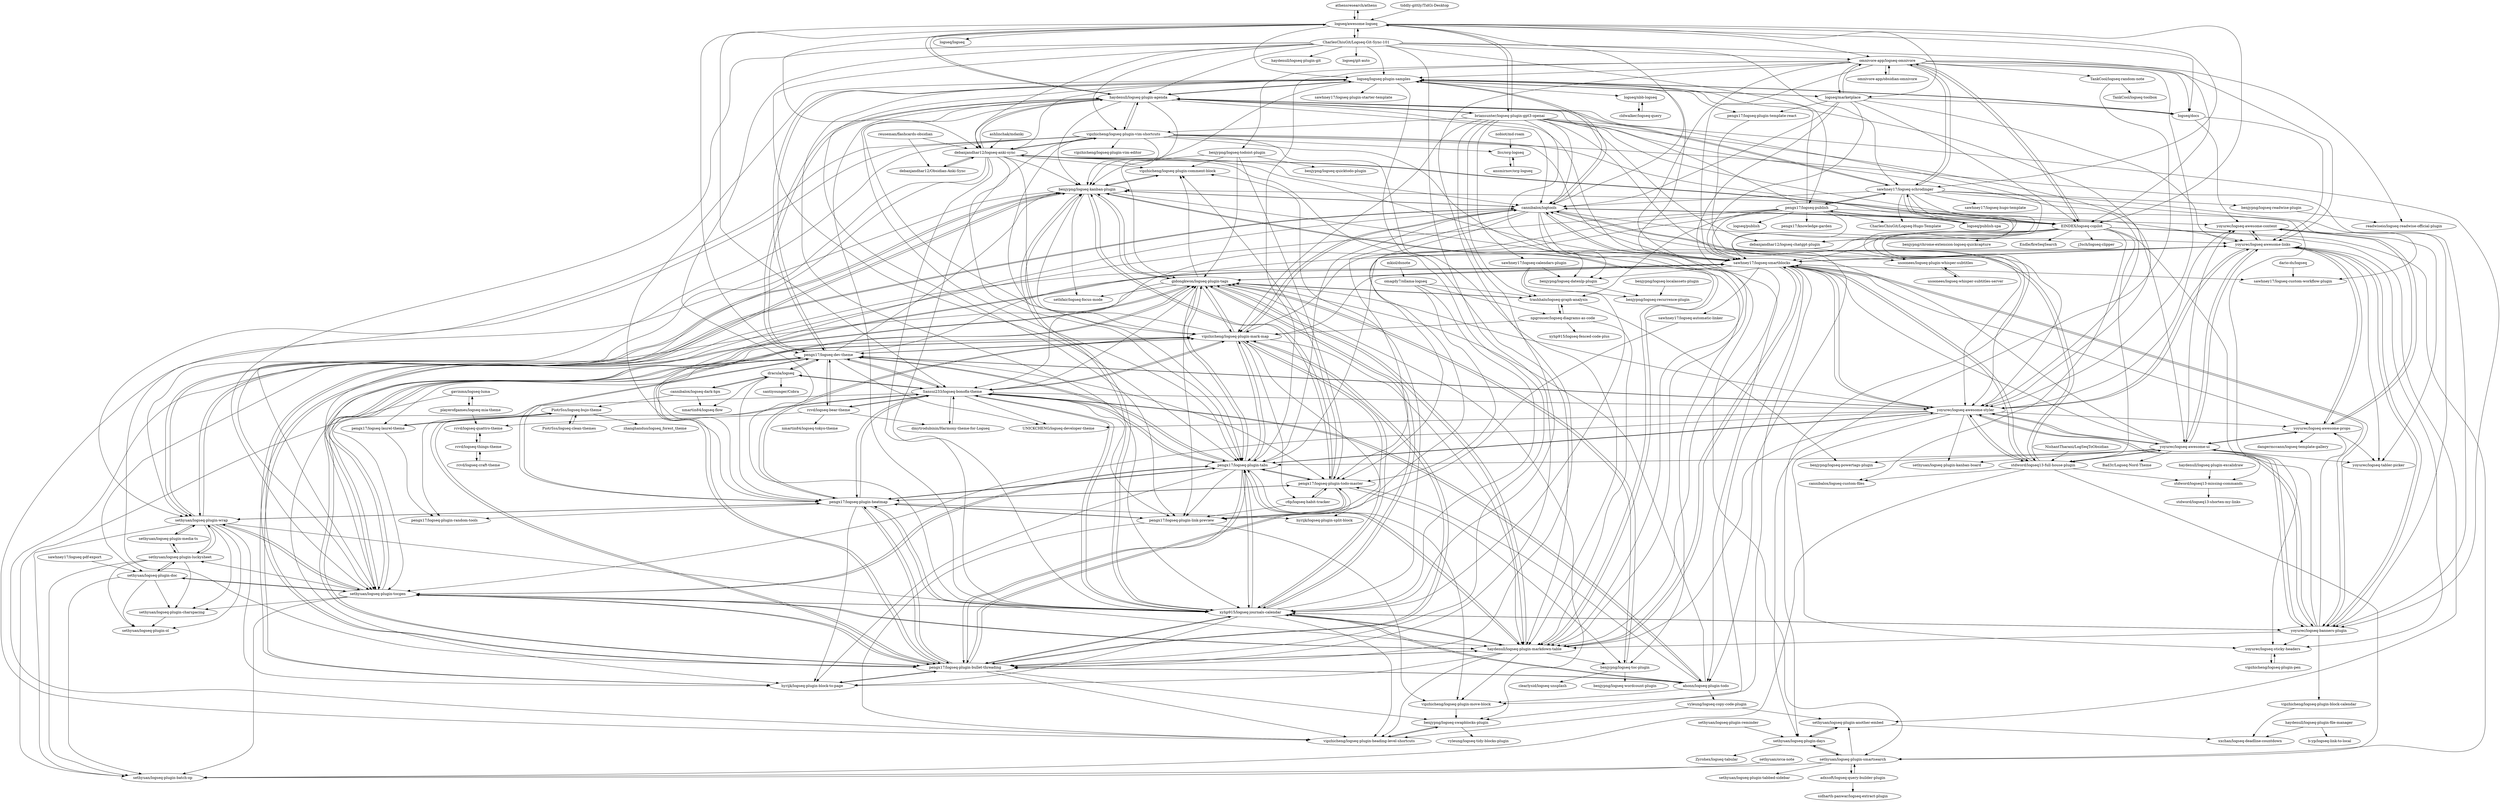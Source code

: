 digraph G {
"athensresearch/athens" -> "logseq/awesome-logseq" ["e"=1]
"nobiot/md-roam" -> "llcc/org-logseq" ["e"=1]
"ashlinchak/mdanki" -> "debanjandhar12/logseq-anki-sync" ["e"=1]
"cannibalox/logseq-dark-hpx" -> "PiotrSss/logseq-bujo-theme"
"cannibalox/logseq-dark-hpx" -> "nmartin84/logseq-flow"
"cannibalox/logseq-dark-hpx" -> "dracula/logseq"
"tiddly-gittly/TidGi-Desktop" -> "logseq/awesome-logseq" ["e"=1]
"logseq/awesome-logseq" -> "haydenull/logseq-plugin-agenda"
"logseq/awesome-logseq" -> "CharlesChiuGit/Logseq-Git-Sync-101"
"logseq/awesome-logseq" -> "pengx17/logseq-dev-theme"
"logseq/awesome-logseq" -> "logseq/logseq" ["e"=1]
"logseq/awesome-logseq" -> "logseq/logseq-plugin-samples"
"logseq/awesome-logseq" -> "cannibalox/logtools"
"logseq/awesome-logseq" -> "briansunter/logseq-plugin-gpt3-openai"
"logseq/awesome-logseq" -> "logseq/marketplace"
"logseq/awesome-logseq" -> "Sansui233/logseq-bonofix-theme"
"logseq/awesome-logseq" -> "athensresearch/athens" ["e"=1]
"logseq/awesome-logseq" -> "sawhney17/logseq-schrodinger"
"logseq/awesome-logseq" -> "debanjandhar12/logseq-anki-sync"
"logseq/awesome-logseq" -> "logseq/docs"
"logseq/awesome-logseq" -> "EINDEX/logseq-copilot"
"logseq/awesome-logseq" -> "omnivore-app/logseq-omnivore"
"reuseman/flashcards-obsidian" -> "debanjandhar12/Obsidian-Anki-Sync" ["e"=1]
"reuseman/flashcards-obsidian" -> "debanjandhar12/logseq-anki-sync" ["e"=1]
"dario-ds/logseq" -> "sawhney17/logseq-custom-workflow-plugin"
"debanjandhar12/Obsidian-Anki-Sync" -> "debanjandhar12/logseq-anki-sync"
"vipzhicheng/logseq-plugin-mark-map" -> "pengx17/logseq-plugin-tabs"
"vipzhicheng/logseq-plugin-mark-map" -> "xyhp915/logseq-journals-calendar"
"vipzhicheng/logseq-plugin-mark-map" -> "gidongkwon/logseq-plugin-tags"
"vipzhicheng/logseq-plugin-mark-map" -> "pengx17/logseq-plugin-heatmap"
"vipzhicheng/logseq-plugin-mark-map" -> "cannibalox/logtools"
"vipzhicheng/logseq-plugin-mark-map" -> "haydenull/logseq-plugin-markdown-table"
"vipzhicheng/logseq-plugin-mark-map" -> "pengx17/logseq-plugin-bullet-threading"
"vipzhicheng/logseq-plugin-mark-map" -> "pengx17/logseq-plugin-link-preview"
"vipzhicheng/logseq-plugin-mark-map" -> "sethyuan/logseq-plugin-tocgen"
"vipzhicheng/logseq-plugin-mark-map" -> "hyrijk/logseq-plugin-block-to-page"
"vipzhicheng/logseq-plugin-mark-map" -> "pengx17/logseq-dev-theme"
"vipzhicheng/logseq-plugin-mark-map" -> "Sansui233/logseq-bonofix-theme"
"vipzhicheng/logseq-plugin-mark-map" -> "benjypng/logseq-kanban-plugin"
"vipzhicheng/logseq-plugin-mark-map" -> "sawhney17/logseq-smartblocks"
"vipzhicheng/logseq-plugin-mark-map" -> "c6p/logseq-habit-tracker"
"cannibalox/logtools" -> "benjypng/logseq-kanban-plugin"
"cannibalox/logtools" -> "pengx17/logseq-plugin-link-preview"
"cannibalox/logtools" -> "vipzhicheng/logseq-plugin-mark-map"
"cannibalox/logtools" -> "sethyuan/logseq-plugin-wrap"
"cannibalox/logtools" -> "stdword/logseq13-full-house-plugin"
"cannibalox/logtools" -> "sawhney17/logseq-smartblocks"
"cannibalox/logtools" -> "yoyurec/logseq-awesome-links"
"cannibalox/logtools" -> "pengx17/logseq-plugin-todo-master"
"cannibalox/logtools" -> "logseq/logseq-plugin-samples"
"cannibalox/logtools" -> "benjypng/logseq-datenlp-plugin"
"cannibalox/logtools" -> "sethyuan/logseq-plugin-smartsearch"
"cannibalox/logtools" -> "yoyurec/logseq-awesome-content"
"cannibalox/logtools" -> "pengx17/logseq-plugin-heatmap"
"cannibalox/logtools" -> "EINDEX/logseq-copilot"
"cannibalox/logtools" -> "pengx17/logseq-plugin-tabs"
"pengx17/logseq-plugin-link-preview" -> "pengx17/logseq-plugin-heatmap"
"pengx17/logseq-plugin-link-preview" -> "vipzhicheng/logseq-plugin-heading-level-shortcuts"
"pengx17/logseq-plugin-link-preview" -> "vipzhicheng/logseq-plugin-move-block"
"Sansui233/logseq-bonofix-theme" -> "pengx17/logseq-dev-theme"
"Sansui233/logseq-bonofix-theme" -> "dmytrodubinin/Harmony-theme-for-Logseq"
"Sansui233/logseq-bonofix-theme" -> "xyhp915/logseq-journals-calendar"
"Sansui233/logseq-bonofix-theme" -> "pengx17/logseq-plugin-heatmap"
"Sansui233/logseq-bonofix-theme" -> "pengx17/logseq-plugin-bullet-threading"
"Sansui233/logseq-bonofix-theme" -> "pengx17/logseq-plugin-tabs"
"Sansui233/logseq-bonofix-theme" -> "pengx17/logseq-plugin-link-preview"
"Sansui233/logseq-bonofix-theme" -> "rcvd/logseq-bear-theme"
"Sansui233/logseq-bonofix-theme" -> "gidongkwon/logseq-plugin-tags"
"Sansui233/logseq-bonofix-theme" -> "vipzhicheng/logseq-plugin-mark-map"
"Sansui233/logseq-bonofix-theme" -> "ahonn/logseq-plugin-todo"
"Sansui233/logseq-bonofix-theme" -> "UNICKCHENG/logseq-developer-theme"
"Sansui233/logseq-bonofix-theme" -> "sethyuan/logseq-plugin-tocgen"
"Sansui233/logseq-bonofix-theme" -> "yoyurec/logseq-awesome-styler"
"Sansui233/logseq-bonofix-theme" -> "dracula/logseq"
"pengx17/logseq-plugin-bullet-threading" -> "xyhp915/logseq-journals-calendar"
"pengx17/logseq-plugin-bullet-threading" -> "pengx17/logseq-plugin-tabs"
"pengx17/logseq-plugin-bullet-threading" -> "pengx17/logseq-plugin-heatmap"
"pengx17/logseq-plugin-bullet-threading" -> "haydenull/logseq-plugin-markdown-table"
"pengx17/logseq-plugin-bullet-threading" -> "hyrijk/logseq-plugin-block-to-page"
"pengx17/logseq-plugin-bullet-threading" -> "gidongkwon/logseq-plugin-tags"
"pengx17/logseq-plugin-bullet-threading" -> "vipzhicheng/logseq-plugin-heading-level-shortcuts"
"pengx17/logseq-plugin-bullet-threading" -> "ahonn/logseq-plugin-todo"
"pengx17/logseq-plugin-bullet-threading" -> "pengx17/logseq-plugin-todo-master"
"pengx17/logseq-plugin-bullet-threading" -> "sethyuan/logseq-plugin-tocgen"
"pengx17/logseq-plugin-bullet-threading" -> "pengx17/logseq-dev-theme"
"pengx17/logseq-plugin-bullet-threading" -> "benjypng/logseq-kanban-plugin"
"pengx17/logseq-plugin-bullet-threading" -> "vipzhicheng/logseq-plugin-mark-map"
"pengx17/logseq-plugin-bullet-threading" -> "Sansui233/logseq-bonofix-theme"
"pengx17/logseq-plugin-bullet-threading" -> "benjypng/logseq-swapblocks-plugin"
"pengx17/logseq-dev-theme" -> "Sansui233/logseq-bonofix-theme"
"pengx17/logseq-dev-theme" -> "pengx17/logseq-plugin-tabs"
"pengx17/logseq-dev-theme" -> "pengx17/logseq-plugin-bullet-threading"
"pengx17/logseq-dev-theme" -> "pengx17/logseq-plugin-heatmap"
"pengx17/logseq-dev-theme" -> "yoyurec/logseq-awesome-styler"
"pengx17/logseq-dev-theme" -> "vipzhicheng/logseq-plugin-mark-map"
"pengx17/logseq-dev-theme" -> "dracula/logseq"
"pengx17/logseq-dev-theme" -> "pengx17/logseq-plugin-todo-master"
"pengx17/logseq-dev-theme" -> "rcvd/logseq-bear-theme"
"pengx17/logseq-dev-theme" -> "logseq/logseq-plugin-samples"
"pengx17/logseq-dev-theme" -> "benjypng/logseq-kanban-plugin"
"pengx17/logseq-dev-theme" -> "haydenull/logseq-plugin-agenda"
"pengx17/logseq-dev-theme" -> "UNICKCHENG/logseq-developer-theme"
"pengx17/logseq-dev-theme" -> "yoyurec/logseq-awesome-links"
"pengx17/logseq-dev-theme" -> "pengx17/logseq-laurel-theme"
"pengx17/logseq-plugin-template-react" -> "usoonees/logseq-plugin-whisper-subtitles"
"dracula/logseq" -> "cannibalox/logseq-dark-hpx"
"dracula/logseq" -> "pengx17/logseq-dev-theme"
"dracula/logseq" -> "santiyounger/Cobra"
"dracula/logseq" -> "pengx17/logseq-plugin-heatmap"
"dracula/logseq" -> "Sansui233/logseq-bonofix-theme"
"dracula/logseq" -> "nmartin84/logseq-flow"
"logseq/docs" -> "yoyurec/logseq-awesome-content"
"logseq/docs" -> "logseq/logseq-plugin-samples"
"logseq/docs" -> "yoyurec/logseq-awesome-links"
"dmytrodubinin/Harmony-theme-for-Logseq" -> "Sansui233/logseq-bonofix-theme"
"logseq/logseq-plugin-samples" -> "logseq/marketplace"
"logseq/logseq-plugin-samples" -> "cannibalox/logtools"
"logseq/logseq-plugin-samples" -> "logseq/docs"
"logseq/logseq-plugin-samples" -> "pengx17/logseq-plugin-template-react"
"logseq/logseq-plugin-samples" -> "pengx17/logseq-dev-theme"
"logseq/logseq-plugin-samples" -> "yoyurec/logseq-awesome-styler"
"logseq/logseq-plugin-samples" -> "xyhp915/logseq-journals-calendar"
"logseq/logseq-plugin-samples" -> "pengx17/logseq-plugin-heatmap"
"logseq/logseq-plugin-samples" -> "sawhney17/logseq-smartblocks"
"logseq/logseq-plugin-samples" -> "benjypng/logseq-kanban-plugin"
"logseq/logseq-plugin-samples" -> "haydenull/logseq-plugin-agenda"
"logseq/logseq-plugin-samples" -> "pengx17/logseq-plugin-link-preview"
"logseq/logseq-plugin-samples" -> "logseq/nbb-logseq"
"logseq/logseq-plugin-samples" -> "sawhney17/logseq-plugin-starter-template"
"logseq/logseq-plugin-samples" -> "pengx17/logseq-plugin-bullet-threading"
"pengx17/logseq-laurel-theme" -> "pengx17/logseq-plugin-random-tools"
"pengx17/logseq-laurel-theme" -> "PiotrSss/logseq-bujo-theme"
"pengx17/logseq-plugin-heatmap" -> "pengx17/logseq-plugin-bullet-threading"
"pengx17/logseq-plugin-heatmap" -> "pengx17/logseq-plugin-link-preview"
"pengx17/logseq-plugin-heatmap" -> "pengx17/logseq-plugin-tabs"
"pengx17/logseq-plugin-heatmap" -> "pengx17/logseq-plugin-random-tools"
"pengx17/logseq-plugin-heatmap" -> "vipzhicheng/logseq-plugin-mark-map"
"pengx17/logseq-plugin-heatmap" -> "pengx17/logseq-plugin-todo-master"
"pengx17/logseq-plugin-heatmap" -> "hyrijk/logseq-plugin-block-to-page"
"pengx17/logseq-plugin-heatmap" -> "Sansui233/logseq-bonofix-theme"
"pengx17/logseq-plugin-heatmap" -> "xyhp915/logseq-journals-calendar"
"pengx17/logseq-plugin-heatmap" -> "pengx17/logseq-dev-theme"
"pengx17/logseq-plugin-heatmap" -> "sethyuan/logseq-plugin-wrap"
"pengx17/logseq-plugin-heatmap" -> "hyrijk/logseq-plugin-split-block"
"c6p/logseq-habit-tracker" -> "pengx17/logseq-plugin-todo-master"
"c6p/logseq-habit-tracker" -> "pengx17/logseq-plugin-link-preview"
"PiotrSss/logseq-clean-themes" -> "PiotrSss/logseq-bujo-theme"
"PiotrSss/logseq-bujo-theme" -> "PiotrSss/logseq-clean-themes"
"PiotrSss/logseq-bujo-theme" -> "zhanghanduo/logseq_forest_theme"
"PiotrSss/logseq-bujo-theme" -> "pengx17/logseq-laurel-theme"
"PiotrSss/logseq-bujo-theme" -> "pengx17/logseq-plugin-random-tools"
"llcc/org-logseq" -> "ansmirnov/org-logseq"
"ansmirnov/org-logseq" -> "llcc/org-logseq"
"haydenull/logseq-plugin-agenda" -> "pengx17/logseq-plugin-tabs"
"haydenull/logseq-plugin-agenda" -> "sawhney17/logseq-smartblocks"
"haydenull/logseq-plugin-agenda" -> "debanjandhar12/logseq-anki-sync"
"haydenull/logseq-plugin-agenda" -> "yoyurec/logseq-awesome-styler"
"haydenull/logseq-plugin-agenda" -> "logseq/awesome-logseq"
"haydenull/logseq-plugin-agenda" -> "vipzhicheng/logseq-plugin-mark-map"
"haydenull/logseq-plugin-agenda" -> "pengx17/logseq-dev-theme"
"haydenull/logseq-plugin-agenda" -> "gidongkwon/logseq-plugin-tags"
"haydenull/logseq-plugin-agenda" -> "logseq/logseq-plugin-samples"
"haydenull/logseq-plugin-agenda" -> "briansunter/logseq-plugin-gpt3-openai"
"haydenull/logseq-plugin-agenda" -> "cannibalox/logtools"
"haydenull/logseq-plugin-agenda" -> "xyhp915/logseq-journals-calendar"
"haydenull/logseq-plugin-agenda" -> "vipzhicheng/logseq-plugin-vim-shortcuts"
"haydenull/logseq-plugin-agenda" -> "sawhney17/logseq-schrodinger"
"haydenull/logseq-plugin-agenda" -> "benjypng/logseq-kanban-plugin"
"ahonn/logseq-plugin-todo" -> "xyhp915/logseq-journals-calendar"
"ahonn/logseq-plugin-todo" -> "pengx17/logseq-plugin-bullet-threading"
"ahonn/logseq-plugin-todo" -> "Sansui233/logseq-bonofix-theme"
"ahonn/logseq-plugin-todo" -> "pengx17/logseq-plugin-todo-master"
"ahonn/logseq-plugin-todo" -> "vyleung/logseq-copy-code-plugin"
"ahonn/logseq-plugin-todo" -> "vipzhicheng/logseq-plugin-move-block"
"ahonn/logseq-plugin-todo" -> "gidongkwon/logseq-plugin-tags"
"benjypng/logseq-kanban-plugin" -> "pengx17/logseq-plugin-todo-master"
"benjypng/logseq-kanban-plugin" -> "vipzhicheng/logseq-plugin-comment-block"
"benjypng/logseq-kanban-plugin" -> "gidongkwon/logseq-plugin-tags"
"benjypng/logseq-kanban-plugin" -> "haydenull/logseq-plugin-markdown-table"
"benjypng/logseq-kanban-plugin" -> "cannibalox/logtools"
"benjypng/logseq-kanban-plugin" -> "xyhp915/logseq-journals-calendar"
"benjypng/logseq-kanban-plugin" -> "sethyuan/logseq-plugin-wrap"
"benjypng/logseq-kanban-plugin" -> "pengx17/logseq-plugin-bullet-threading"
"benjypng/logseq-kanban-plugin" -> "vipzhicheng/logseq-plugin-heading-level-shortcuts"
"benjypng/logseq-kanban-plugin" -> "benjypng/logseq-toc-plugin"
"benjypng/logseq-kanban-plugin" -> "sethfair/logseq-focus-mode"
"benjypng/logseq-localassets-plugin" -> "benjypng/logseq-recurrence-plugin"
"CharlesChiuGit/Logseq-Git-Sync-101" -> "logseq/awesome-logseq"
"CharlesChiuGit/Logseq-Git-Sync-101" -> "haydenull/logseq-plugin-agenda"
"CharlesChiuGit/Logseq-Git-Sync-101" -> "pengx17/logseq-publish"
"CharlesChiuGit/Logseq-Git-Sync-101" -> "sawhney17/logseq-schrodinger"
"CharlesChiuGit/Logseq-Git-Sync-101" -> "debanjandhar12/logseq-anki-sync"
"CharlesChiuGit/Logseq-Git-Sync-101" -> "logseq/logseq-plugin-samples"
"CharlesChiuGit/Logseq-Git-Sync-101" -> "haydenull/logseq-plugin-git"
"CharlesChiuGit/Logseq-Git-Sync-101" -> "omnivore-app/logseq-omnivore"
"CharlesChiuGit/Logseq-Git-Sync-101" -> "pengx17/logseq-plugin-bullet-threading"
"CharlesChiuGit/Logseq-Git-Sync-101" -> "EINDEX/logseq-copilot"
"CharlesChiuGit/Logseq-Git-Sync-101" -> "pengx17/logseq-plugin-tabs"
"CharlesChiuGit/Logseq-Git-Sync-101" -> "sethyuan/logseq-plugin-tocgen"
"CharlesChiuGit/Logseq-Git-Sync-101" -> "vipzhicheng/logseq-plugin-vim-shortcuts"
"CharlesChiuGit/Logseq-Git-Sync-101" -> "logseq/git-auto"
"CharlesChiuGit/Logseq-Git-Sync-101" -> "xyhp915/logseq-journals-calendar"
"briansunter/logseq-plugin-gpt3-openai" -> "haydenull/logseq-plugin-agenda"
"briansunter/logseq-plugin-gpt3-openai" -> "yoyurec/logseq-awesome-ui"
"briansunter/logseq-plugin-gpt3-openai" -> "trashhalo/logseq-graph-analysis"
"briansunter/logseq-plugin-gpt3-openai" -> "xyhp915/logseq-journals-calendar"
"briansunter/logseq-plugin-gpt3-openai" -> "EINDEX/logseq-copilot"
"briansunter/logseq-plugin-gpt3-openai" -> "debanjandhar12/logseq-chatgpt-plugin"
"briansunter/logseq-plugin-gpt3-openai" -> "vipzhicheng/logseq-plugin-mark-map"
"briansunter/logseq-plugin-gpt3-openai" -> "yoyurec/logseq-banners-plugin"
"briansunter/logseq-plugin-gpt3-openai" -> "sawhney17/logseq-calendars-plugin"
"briansunter/logseq-plugin-gpt3-openai" -> "yoyurec/logseq-awesome-styler"
"briansunter/logseq-plugin-gpt3-openai" -> "ahonn/logseq-plugin-todo"
"briansunter/logseq-plugin-gpt3-openai" -> "logseq/awesome-logseq"
"briansunter/logseq-plugin-gpt3-openai" -> "haydenull/logseq-plugin-markdown-table"
"briansunter/logseq-plugin-gpt3-openai" -> "vipzhicheng/logseq-plugin-vim-shortcuts"
"briansunter/logseq-plugin-gpt3-openai" -> "cannibalox/logtools"
"debanjandhar12/logseq-anki-sync" -> "haydenull/logseq-plugin-agenda"
"debanjandhar12/logseq-anki-sync" -> "pengx17/logseq-plugin-tabs"
"debanjandhar12/logseq-anki-sync" -> "sethyuan/logseq-plugin-wrap"
"debanjandhar12/logseq-anki-sync" -> "vipzhicheng/logseq-plugin-vim-shortcuts"
"debanjandhar12/logseq-anki-sync" -> "sethyuan/logseq-plugin-tocgen"
"debanjandhar12/logseq-anki-sync" -> "debanjandhar12/Obsidian-Anki-Sync"
"debanjandhar12/logseq-anki-sync" -> "xyhp915/logseq-journals-calendar"
"debanjandhar12/logseq-anki-sync" -> "EINDEX/logseq-copilot"
"debanjandhar12/logseq-anki-sync" -> "cannibalox/logtools"
"debanjandhar12/logseq-anki-sync" -> "sawhney17/logseq-smartblocks"
"debanjandhar12/logseq-anki-sync" -> "logseq/logseq-plugin-samples"
"debanjandhar12/logseq-anki-sync" -> "vipzhicheng/logseq-plugin-mark-map"
"debanjandhar12/logseq-anki-sync" -> "benjypng/logseq-kanban-plugin"
"debanjandhar12/logseq-anki-sync" -> "vipzhicheng/logseq-plugin-comment-block"
"debanjandhar12/logseq-anki-sync" -> "haydenull/logseq-plugin-markdown-table"
"benjypng/logseq-todoist-plugin" -> "vipzhicheng/logseq-plugin-comment-block"
"benjypng/logseq-todoist-plugin" -> "benjypng/logseq-kanban-plugin"
"benjypng/logseq-todoist-plugin" -> "pengx17/logseq-plugin-todo-master"
"benjypng/logseq-todoist-plugin" -> "benjypng/logseq-quicktodo-plugin"
"benjypng/logseq-todoist-plugin" -> "gidongkwon/logseq-plugin-tags"
"pengx17/logseq-publish" -> "sawhney17/logseq-schrodinger"
"pengx17/logseq-publish" -> "logseq/publish-spa"
"pengx17/logseq-publish" -> "sawhney17/logseq-smartblocks"
"pengx17/logseq-publish" -> "logseq/publish"
"pengx17/logseq-publish" -> "sethyuan/logseq-plugin-tocgen"
"pengx17/logseq-publish" -> "CharlesChiuGit/Logseq-Hugo-Template" ["e"=1]
"pengx17/logseq-publish" -> "yoyurec/logseq-awesome-links"
"pengx17/logseq-publish" -> "yoyurec/logseq-awesome-styler"
"pengx17/logseq-publish" -> "trashhalo/logseq-graph-analysis"
"pengx17/logseq-publish" -> "pengx17/knowledge-garden"
"pengx17/logseq-publish" -> "haydenull/logseq-plugin-agenda"
"pengx17/logseq-publish" -> "logseq/logseq-plugin-samples"
"pengx17/logseq-publish" -> "Sansui233/logseq-bonofix-theme"
"pengx17/logseq-publish" -> "pengx17/logseq-plugin-todo-master"
"vipzhicheng/logseq-plugin-vim-shortcuts" -> "pengx17/logseq-plugin-tabs"
"vipzhicheng/logseq-plugin-vim-shortcuts" -> "xyhp915/logseq-journals-calendar"
"vipzhicheng/logseq-plugin-vim-shortcuts" -> "vipzhicheng/logseq-plugin-vim-editor"
"vipzhicheng/logseq-plugin-vim-shortcuts" -> "pengx17/logseq-plugin-bullet-threading"
"vipzhicheng/logseq-plugin-vim-shortcuts" -> "sethyuan/logseq-plugin-tocgen"
"vipzhicheng/logseq-plugin-vim-shortcuts" -> "debanjandhar12/logseq-anki-sync"
"vipzhicheng/logseq-plugin-vim-shortcuts" -> "haydenull/logseq-plugin-markdown-table"
"vipzhicheng/logseq-plugin-vim-shortcuts" -> "benjypng/logseq-kanban-plugin"
"vipzhicheng/logseq-plugin-vim-shortcuts" -> "haydenull/logseq-plugin-agenda"
"vipzhicheng/logseq-plugin-vim-shortcuts" -> "yoyurec/logseq-banners-plugin"
"vipzhicheng/logseq-plugin-vim-shortcuts" -> "ahonn/logseq-plugin-todo"
"vipzhicheng/logseq-plugin-vim-shortcuts" -> "llcc/org-logseq"
"vipzhicheng/logseq-plugin-vim-shortcuts" -> "sethyuan/logseq-plugin-wrap"
"vipzhicheng/logseq-plugin-vim-shortcuts" -> "yoyurec/logseq-awesome-styler"
"vipzhicheng/logseq-plugin-vim-shortcuts" -> "benjypng/logseq-datenlp-plugin"
"npgrosser/logseq-diagrams-as-code" -> "trashhalo/logseq-graph-analysis"
"npgrosser/logseq-diagrams-as-code" -> "haydenull/logseq-plugin-markdown-table"
"npgrosser/logseq-diagrams-as-code" -> "xyhp915/logseq-fenced-code-plus"
"npgrosser/logseq-diagrams-as-code" -> "vipzhicheng/logseq-plugin-mark-map"
"sethyuan/logseq-plugin-tocgen" -> "sethyuan/logseq-plugin-doc"
"sethyuan/logseq-plugin-tocgen" -> "sethyuan/logseq-plugin-wrap"
"sethyuan/logseq-plugin-tocgen" -> "haydenull/logseq-plugin-markdown-table"
"sethyuan/logseq-plugin-tocgen" -> "sethyuan/logseq-plugin-charspacing"
"sethyuan/logseq-plugin-tocgen" -> "sawhney17/logseq-smartblocks"
"sethyuan/logseq-plugin-tocgen" -> "pengx17/logseq-plugin-bullet-threading"
"sethyuan/logseq-plugin-tocgen" -> "sethyuan/logseq-plugin-luckysheet"
"sethyuan/logseq-plugin-tocgen" -> "sethyuan/logseq-plugin-batch-op"
"sethyuan/logseq-plugin-tocgen" -> "xyhp915/logseq-journals-calendar"
"sethyuan/logseq-plugin-tocgen" -> "pengx17/logseq-plugin-tabs"
"sethyuan/logseq-plugin-tocgen" -> "vipzhicheng/logseq-plugin-mark-map"
"yoyurec/logseq-awesome-styler" -> "yoyurec/logseq-awesome-links"
"yoyurec/logseq-awesome-styler" -> "yoyurec/logseq-awesome-ui"
"yoyurec/logseq-awesome-styler" -> "yoyurec/logseq-banners-plugin"
"yoyurec/logseq-awesome-styler" -> "yoyurec/logseq-awesome-content"
"yoyurec/logseq-awesome-styler" -> "yoyurec/logseq-sticky-headers"
"yoyurec/logseq-awesome-styler" -> "sethyuan/logseq-plugin-kanban-board"
"yoyurec/logseq-awesome-styler" -> "pengx17/logseq-plugin-tabs"
"yoyurec/logseq-awesome-styler" -> "pengx17/logseq-dev-theme"
"yoyurec/logseq-awesome-styler" -> "sawhney17/logseq-smartblocks"
"yoyurec/logseq-awesome-styler" -> "gidongkwon/logseq-plugin-tags"
"yoyurec/logseq-awesome-styler" -> "sethyuan/logseq-plugin-tocgen"
"yoyurec/logseq-awesome-styler" -> "yoyurec/logseq-awesome-props"
"yoyurec/logseq-awesome-styler" -> "haydenull/logseq-plugin-markdown-table"
"yoyurec/logseq-awesome-styler" -> "UNICKCHENG/logseq-developer-theme"
"yoyurec/logseq-awesome-styler" -> "stdword/logseq13-full-house-plugin"
"pengx17/logseq-plugin-tabs" -> "pengx17/logseq-plugin-bullet-threading"
"pengx17/logseq-plugin-tabs" -> "xyhp915/logseq-journals-calendar"
"pengx17/logseq-plugin-tabs" -> "gidongkwon/logseq-plugin-tags"
"pengx17/logseq-plugin-tabs" -> "pengx17/logseq-dev-theme"
"pengx17/logseq-plugin-tabs" -> "vipzhicheng/logseq-plugin-mark-map"
"pengx17/logseq-plugin-tabs" -> "pengx17/logseq-plugin-heatmap"
"pengx17/logseq-plugin-tabs" -> "haydenull/logseq-plugin-markdown-table"
"pengx17/logseq-plugin-tabs" -> "pengx17/logseq-plugin-todo-master"
"pengx17/logseq-plugin-tabs" -> "yoyurec/logseq-awesome-styler"
"pengx17/logseq-plugin-tabs" -> "pengx17/logseq-plugin-link-preview"
"pengx17/logseq-plugin-tabs" -> "sethyuan/logseq-plugin-tocgen"
"pengx17/logseq-plugin-tabs" -> "vipzhicheng/logseq-plugin-move-block"
"pengx17/logseq-plugin-tabs" -> "Sansui233/logseq-bonofix-theme"
"pengx17/logseq-plugin-tabs" -> "hyrijk/logseq-plugin-block-to-page"
"pengx17/logseq-plugin-tabs" -> "yoyurec/logseq-awesome-links"
"pengx17/logseq-plugin-todo-master" -> "benjypng/logseq-kanban-plugin"
"pengx17/logseq-plugin-todo-master" -> "c6p/logseq-habit-tracker"
"pengx17/logseq-plugin-todo-master" -> "vipzhicheng/logseq-plugin-comment-block"
"pengx17/logseq-plugin-todo-master" -> "pengx17/logseq-plugin-bullet-threading"
"pengx17/logseq-plugin-todo-master" -> "pengx17/logseq-plugin-tabs"
"pengx17/logseq-plugin-todo-master" -> "pengx17/logseq-plugin-heatmap"
"pengx17/logseq-plugin-todo-master" -> "pengx17/logseq-plugin-link-preview"
"pengx17/logseq-plugin-todo-master" -> "benjypng/logseq-toc-plugin"
"haydenull/logseq-plugin-markdown-table" -> "pengx17/logseq-plugin-bullet-threading"
"haydenull/logseq-plugin-markdown-table" -> "hyrijk/logseq-plugin-block-to-page"
"haydenull/logseq-plugin-markdown-table" -> "xyhp915/logseq-journals-calendar"
"haydenull/logseq-plugin-markdown-table" -> "sethyuan/logseq-plugin-tocgen"
"haydenull/logseq-plugin-markdown-table" -> "pengx17/logseq-plugin-tabs"
"haydenull/logseq-plugin-markdown-table" -> "gidongkwon/logseq-plugin-tags"
"haydenull/logseq-plugin-markdown-table" -> "benjypng/logseq-kanban-plugin"
"haydenull/logseq-plugin-markdown-table" -> "vipzhicheng/logseq-plugin-move-block"
"haydenull/logseq-plugin-markdown-table" -> "sawhney17/logseq-smartblocks"
"haydenull/logseq-plugin-markdown-table" -> "vipzhicheng/logseq-plugin-heading-level-shortcuts"
"haydenull/logseq-plugin-markdown-table" -> "benjypng/logseq-toc-plugin"
"vipzhicheng/logseq-plugin-move-block" -> "benjypng/logseq-swapblocks-plugin"
"sethyuan/logseq-plugin-charspacing" -> "sethyuan/logseq-plugin-ol"
"benjypng/logseq-toc-plugin" -> "clearlysid/logseq-unsplash"
"benjypng/logseq-toc-plugin" -> "benjypng/logseq-wordcount-plugin"
"benjypng/logseq-toc-plugin" -> "gidongkwon/logseq-plugin-tags"
"vipzhicheng/logseq-plugin-heading-level-shortcuts" -> "benjypng/logseq-swapblocks-plugin"
"sethyuan/logseq-plugin-wrap" -> "sethyuan/logseq-plugin-luckysheet"
"sethyuan/logseq-plugin-wrap" -> "sethyuan/logseq-plugin-tocgen"
"sethyuan/logseq-plugin-wrap" -> "benjypng/logseq-kanban-plugin"
"sethyuan/logseq-plugin-wrap" -> "sethyuan/logseq-plugin-media-ts"
"sethyuan/logseq-plugin-wrap" -> "hyrijk/logseq-plugin-block-to-page"
"sethyuan/logseq-plugin-wrap" -> "sethyuan/logseq-plugin-charspacing"
"sethyuan/logseq-plugin-wrap" -> "cannibalox/logtools"
"sethyuan/logseq-plugin-wrap" -> "haydenull/logseq-plugin-markdown-table"
"sethyuan/logseq-plugin-wrap" -> "sethyuan/logseq-plugin-ol"
"sethyuan/logseq-plugin-wrap" -> "pengx17/logseq-plugin-heatmap"
"sethyuan/logseq-plugin-wrap" -> "sethyuan/logseq-plugin-batch-op"
"sethyuan/logseq-plugin-luckysheet" -> "sethyuan/logseq-plugin-ol"
"sethyuan/logseq-plugin-luckysheet" -> "sethyuan/logseq-plugin-doc"
"sethyuan/logseq-plugin-luckysheet" -> "sethyuan/logseq-plugin-wrap"
"sethyuan/logseq-plugin-luckysheet" -> "sethyuan/logseq-plugin-charspacing"
"sethyuan/logseq-plugin-luckysheet" -> "sethyuan/logseq-plugin-batch-op"
"sethyuan/logseq-plugin-luckysheet" -> "sethyuan/logseq-plugin-media-ts"
"xyhp915/logseq-journals-calendar" -> "pengx17/logseq-plugin-bullet-threading"
"xyhp915/logseq-journals-calendar" -> "pengx17/logseq-plugin-tabs"
"xyhp915/logseq-journals-calendar" -> "gidongkwon/logseq-plugin-tags"
"xyhp915/logseq-journals-calendar" -> "vipzhicheng/logseq-plugin-mark-map"
"xyhp915/logseq-journals-calendar" -> "haydenull/logseq-plugin-markdown-table"
"xyhp915/logseq-journals-calendar" -> "vipzhicheng/logseq-plugin-comment-block"
"xyhp915/logseq-journals-calendar" -> "hyrijk/logseq-plugin-block-to-page"
"xyhp915/logseq-journals-calendar" -> "ahonn/logseq-plugin-todo"
"xyhp915/logseq-journals-calendar" -> "benjypng/logseq-kanban-plugin"
"xyhp915/logseq-journals-calendar" -> "Sansui233/logseq-bonofix-theme"
"xyhp915/logseq-journals-calendar" -> "pengx17/logseq-plugin-heatmap"
"xyhp915/logseq-journals-calendar" -> "yoyurec/logseq-banners-plugin"
"xyhp915/logseq-journals-calendar" -> "sethyuan/logseq-plugin-tocgen"
"xyhp915/logseq-journals-calendar" -> "vipzhicheng/logseq-plugin-heading-level-shortcuts"
"hyrijk/logseq-plugin-block-to-page" -> "pengx17/logseq-plugin-bullet-threading"
"hyrijk/logseq-plugin-block-to-page" -> "gidongkwon/logseq-plugin-tags"
"gidongkwon/logseq-plugin-tags" -> "pengx17/logseq-plugin-tabs"
"gidongkwon/logseq-plugin-tags" -> "pengx17/logseq-plugin-bullet-threading"
"gidongkwon/logseq-plugin-tags" -> "hyrijk/logseq-plugin-block-to-page"
"gidongkwon/logseq-plugin-tags" -> "xyhp915/logseq-journals-calendar"
"gidongkwon/logseq-plugin-tags" -> "benjypng/logseq-toc-plugin"
"gidongkwon/logseq-plugin-tags" -> "benjypng/logseq-kanban-plugin"
"gidongkwon/logseq-plugin-tags" -> "sethfair/logseq-focus-mode"
"gidongkwon/logseq-plugin-tags" -> "haydenull/logseq-plugin-markdown-table"
"gidongkwon/logseq-plugin-tags" -> "vipzhicheng/logseq-plugin-comment-block"
"gidongkwon/logseq-plugin-tags" -> "vipzhicheng/logseq-plugin-mark-map"
"gidongkwon/logseq-plugin-tags" -> "pengx17/logseq-plugin-link-preview"
"gidongkwon/logseq-plugin-tags" -> "sawhney17/logseq-smartblocks"
"gidongkwon/logseq-plugin-tags" -> "vipzhicheng/logseq-plugin-heading-level-shortcuts"
"gidongkwon/logseq-plugin-tags" -> "benjypng/logseq-swapblocks-plugin"
"gidongkwon/logseq-plugin-tags" -> "trashhalo/logseq-graph-analysis"
"sawhney17/logseq-schrodinger" -> "pengx17/logseq-publish"
"sawhney17/logseq-schrodinger" -> "CharlesChiuGit/Logseq-Hugo-Template" ["e"=1]
"sawhney17/logseq-schrodinger" -> "logseq/publish-spa"
"sawhney17/logseq-schrodinger" -> "sawhney17/logseq-smartblocks"
"sawhney17/logseq-schrodinger" -> "sawhney17/logseq-hugo-template"
"sawhney17/logseq-schrodinger" -> "debanjandhar12/logseq-chatgpt-plugin"
"sawhney17/logseq-schrodinger" -> "yoyurec/logseq-banners-plugin"
"sawhney17/logseq-schrodinger" -> "omnivore-app/logseq-omnivore"
"sawhney17/logseq-schrodinger" -> "benjypng/logseq-readwise-plugin"
"sawhney17/logseq-schrodinger" -> "haydenull/logseq-plugin-agenda"
"sawhney17/logseq-schrodinger" -> "cannibalox/logtools"
"sawhney17/logseq-schrodinger" -> "sawhney17/logseq-custom-workflow-plugin"
"sawhney17/logseq-smartblocks" -> "sethyuan/logseq-plugin-tocgen"
"sawhney17/logseq-smartblocks" -> "vipzhicheng/logseq-plugin-move-block"
"sawhney17/logseq-smartblocks" -> "haydenull/logseq-plugin-markdown-table"
"sawhney17/logseq-smartblocks" -> "gidongkwon/logseq-plugin-tags"
"sawhney17/logseq-smartblocks" -> "yoyurec/logseq-awesome-links"
"sawhney17/logseq-smartblocks" -> "benjypng/logseq-swapblocks-plugin"
"sawhney17/logseq-smartblocks" -> "cannibalox/logtools"
"sawhney17/logseq-smartblocks" -> "yoyurec/logseq-banners-plugin"
"sawhney17/logseq-smartblocks" -> "yoyurec/logseq-awesome-props"
"sawhney17/logseq-smartblocks" -> "benjypng/logseq-datenlp-plugin"
"sawhney17/logseq-smartblocks" -> "stdword/logseq13-full-house-plugin"
"sawhney17/logseq-smartblocks" -> "yoyurec/logseq-awesome-styler"
"sawhney17/logseq-smartblocks" -> "sawhney17/logseq-custom-workflow-plugin"
"sawhney17/logseq-smartblocks" -> "sawhney17/logseq-automatic-linker"
"sawhney17/logseq-smartblocks" -> "sethyuan/logseq-plugin-doc"
"rcvd/logseq-bear-theme" -> "dmytrodubinin/Harmony-theme-for-Logseq"
"rcvd/logseq-bear-theme" -> "nmartin84/logseq-tokyo-theme"
"rcvd/logseq-bear-theme" -> "Sansui233/logseq-bonofix-theme"
"rcvd/logseq-bear-theme" -> "rcvd/logseq-quattro-theme"
"rcvd/logseq-bear-theme" -> "pengx17/logseq-dev-theme"
"benjypng/logseq-readwise-plugin" -> "readwiseio/logseq-readwise-official-plugin"
"sawhney17/logseq-calendars-plugin" -> "benjypng/logseq-datenlp-plugin"
"sawhney17/logseq-calendars-plugin" -> "benjypng/logseq-recurrence-plugin"
"sawhney17/logseq-calendars-plugin" -> "xyhp915/logseq-journals-calendar"
"sethyuan/logseq-plugin-doc" -> "sethyuan/logseq-plugin-tocgen"
"sethyuan/logseq-plugin-doc" -> "sethyuan/logseq-plugin-luckysheet"
"sethyuan/logseq-plugin-doc" -> "sethyuan/logseq-plugin-ol"
"sethyuan/logseq-plugin-doc" -> "sethyuan/logseq-plugin-batch-op"
"sethyuan/logseq-plugin-doc" -> "sethyuan/logseq-plugin-charspacing"
"sethyuan/logseq-plugin-media-ts" -> "sethyuan/logseq-plugin-luckysheet"
"sethyuan/logseq-plugin-media-ts" -> "sethyuan/logseq-plugin-wrap"
"vyleung/logseq-copy-code-plugin" -> "sethyuan/logseq-plugin-another-embed"
"vyleung/logseq-copy-code-plugin" -> "vipzhicheng/logseq-plugin-heading-level-shortcuts"
"mkiol/dsnote" -> "omagdy7/ollama-logseq" ["e"=1]
"sawhney17/logseq-automatic-linker" -> "hyrijk/logseq-plugin-split-block"
"playerofgames/logseq-mia-theme" -> "rcvd/logseq-quattro-theme"
"playerofgames/logseq-mia-theme" -> "gavinmn/logseq-luma"
"cldwalker/logseq-query" -> "logseq/nbb-logseq"
"sawhney17/logseq-pdf-export" -> "sethyuan/logseq-plugin-doc"
"haydenull/logseq-plugin-file-manager" -> "xxchan/logseq-deadline-countdown"
"haydenull/logseq-plugin-file-manager" -> "b-yp/logseq-link-to-local"
"logseq/marketplace" -> "logseq/logseq-plugin-samples"
"logseq/marketplace" -> "sawhney17/logseq-smartblocks"
"logseq/marketplace" -> "omnivore-app/logseq-omnivore"
"logseq/marketplace" -> "pengx17/logseq-plugin-template-react"
"logseq/marketplace" -> "logseq/docs"
"logseq/marketplace" -> "cannibalox/logtools"
"logseq/marketplace" -> "haydenull/logseq-plugin-markdown-table"
"logseq/marketplace" -> "EINDEX/logseq-copilot"
"logseq/marketplace" -> "yoyurec/logseq-awesome-links"
"TankCool/logseq-random-note" -> "sethyuan/logseq-plugin-days"
"TankCool/logseq-random-note" -> "TankCool/logseq-toolbox"
"benjypng/logseq-swapblocks-plugin" -> "vyleung/logseq-tidy-blocks-plugin"
"benjypng/logseq-swapblocks-plugin" -> "vipzhicheng/logseq-plugin-heading-level-shortcuts"
"rcvd/logseq-craft-theme" -> "rcvd/logseq-things-theme"
"benjypng/logseq-datenlp-plugin" -> "benjypng/logseq-recurrence-plugin"
"rcvd/logseq-quattro-theme" -> "rcvd/logseq-things-theme"
"rcvd/logseq-things-theme" -> "rcvd/logseq-craft-theme"
"rcvd/logseq-things-theme" -> "rcvd/logseq-quattro-theme"
"logseq/nbb-logseq" -> "cldwalker/logseq-query"
"vipzhicheng/logseq-plugin-comment-block" -> "benjypng/logseq-kanban-plugin"
"omnivore-app/obsidian-omnivore" -> "omnivore-app/logseq-omnivore" ["e"=1]
"yoyurec/logseq-awesome-ui" -> "yoyurec/logseq-awesome-links"
"yoyurec/logseq-awesome-ui" -> "yoyurec/logseq-awesome-styler"
"yoyurec/logseq-awesome-ui" -> "yoyurec/logseq-awesome-props"
"yoyurec/logseq-awesome-ui" -> "yoyurec/logseq-awesome-content"
"yoyurec/logseq-awesome-ui" -> "yoyurec/logseq-banners-plugin"
"yoyurec/logseq-awesome-ui" -> "yoyurec/logseq-tabler-picker"
"yoyurec/logseq-awesome-ui" -> "yoyurec/logseq-sticky-headers"
"yoyurec/logseq-awesome-ui" -> "sawhney17/logseq-smartblocks"
"yoyurec/logseq-awesome-ui" -> "benjypng/logseq-powertags-plugin"
"yoyurec/logseq-awesome-ui" -> "Bad3r/Logseq-Nord-Theme"
"yoyurec/logseq-awesome-ui" -> "sethyuan/logseq-plugin-kanban-board"
"yoyurec/logseq-awesome-ui" -> "pengx17/logseq-plugin-tabs"
"yoyurec/logseq-awesome-ui" -> "cannibalox/logtools"
"yoyurec/logseq-awesome-ui" -> "stdword/logseq13-full-house-plugin"
"NishantTharani/LogSeqToObsidian" -> "stdword/logseq13-full-house-plugin"
"yoyurec/logseq-awesome-links" -> "yoyurec/logseq-awesome-props"
"yoyurec/logseq-awesome-links" -> "yoyurec/logseq-awesome-content"
"yoyurec/logseq-awesome-links" -> "yoyurec/logseq-awesome-ui"
"yoyurec/logseq-awesome-links" -> "yoyurec/logseq-tabler-picker"
"yoyurec/logseq-awesome-links" -> "yoyurec/logseq-awesome-styler"
"yoyurec/logseq-awesome-links" -> "yoyurec/logseq-banners-plugin"
"yoyurec/logseq-awesome-links" -> "yoyurec/logseq-sticky-headers"
"yoyurec/logseq-awesome-links" -> "sawhney17/logseq-smartblocks"
"yoyurec/logseq-banners-plugin" -> "yoyurec/logseq-awesome-styler"
"yoyurec/logseq-banners-plugin" -> "yoyurec/logseq-awesome-links"
"yoyurec/logseq-banners-plugin" -> "yoyurec/logseq-sticky-headers"
"yoyurec/logseq-banners-plugin" -> "yoyurec/logseq-awesome-ui"
"yoyurec/logseq-banners-plugin" -> "yoyurec/logseq-awesome-props"
"yoyurec/logseq-banners-plugin" -> "vipzhicheng/logseq-plugin-block-calendar"
"yoyurec/logseq-banners-plugin" -> "sawhney17/logseq-smartblocks"
"yoyurec/logseq-banners-plugin" -> "xyhp915/logseq-journals-calendar"
"yoyurec/logseq-banners-plugin" -> "haydenull/logseq-plugin-markdown-table"
"yoyurec/logseq-banners-plugin" -> "benjypng/logseq-kanban-plugin"
"yoyurec/logseq-sticky-headers" -> "vipzhicheng/logseq-plugin-pen"
"vipzhicheng/logseq-plugin-pen" -> "yoyurec/logseq-sticky-headers"
"omnivore-app/logseq-omnivore" -> "yoyurec/logseq-awesome-styler"
"omnivore-app/logseq-omnivore" -> "EINDEX/logseq-copilot"
"omnivore-app/logseq-omnivore" -> "omnivore-app/obsidian-omnivore" ["e"=1]
"omnivore-app/logseq-omnivore" -> "logseq/marketplace"
"omnivore-app/logseq-omnivore" -> "readwiseio/logseq-readwise-official-plugin"
"omnivore-app/logseq-omnivore" -> "haydenull/logseq-plugin-markdown-table"
"omnivore-app/logseq-omnivore" -> "TankCool/logseq-random-note"
"omnivore-app/logseq-omnivore" -> "sawhney17/logseq-smartblocks"
"omnivore-app/logseq-omnivore" -> "logseq/logseq-plugin-samples"
"omnivore-app/logseq-omnivore" -> "yoyurec/logseq-awesome-links"
"omnivore-app/logseq-omnivore" -> "sawhney17/logseq-schrodinger"
"omnivore-app/logseq-omnivore" -> "benjypng/logseq-todoist-plugin"
"omnivore-app/logseq-omnivore" -> "pengx17/logseq-plugin-bullet-threading"
"omnivore-app/logseq-omnivore" -> "pengx17/logseq-plugin-tabs"
"omnivore-app/logseq-omnivore" -> "logseq/docs"
"sethyuan/logseq-plugin-another-embed" -> "sethyuan/logseq-plugin-days"
"sethyuan/logseq-plugin-another-embed" -> "xxchan/logseq-deadline-countdown"
"vipzhicheng/logseq-plugin-block-calendar" -> "xxchan/logseq-deadline-countdown"
"gavinmn/logseq-luma" -> "playerofgames/logseq-mia-theme"
"gavinmn/logseq-luma" -> "sethyuan/logseq-plugin-batch-op"
"sethyuan/logseq-plugin-days" -> "sethyuan/logseq-plugin-smartsearch"
"sethyuan/logseq-plugin-days" -> "sethyuan/logseq-plugin-another-embed"
"sethyuan/logseq-plugin-days" -> "Zyrohex/logseq-tabular"
"sethyuan/logseq-plugin-reminder" -> "sethyuan/logseq-plugin-days"
"sethyuan/logseq-plugin-smartsearch" -> "sethyuan/logseq-plugin-days"
"sethyuan/logseq-plugin-smartsearch" -> "adxsoft/logseq-query-builder-plugin"
"sethyuan/logseq-plugin-smartsearch" -> "sethyuan/logseq-plugin-another-embed"
"sethyuan/logseq-plugin-smartsearch" -> "sethyuan/logseq-plugin-tabbed-sidebar"
"sethyuan/logseq-plugin-smartsearch" -> "sethyuan/logseq-plugin-batch-op"
"adxsoft/logseq-query-builder-plugin" -> "sethyuan/logseq-plugin-smartsearch"
"adxsoft/logseq-query-builder-plugin" -> "sidharth-panwar/logseq-extract-plugin"
"trashhalo/logseq-graph-analysis" -> "gidongkwon/logseq-plugin-tags"
"trashhalo/logseq-graph-analysis" -> "npgrosser/logseq-diagrams-as-code"
"trashhalo/logseq-graph-analysis" -> "benjypng/logseq-powertags-plugin"
"EINDEX/logseq-copilot" -> "stdword/logseq13-missing-commands"
"EINDEX/logseq-copilot" -> "cannibalox/logtools"
"EINDEX/logseq-copilot" -> "debanjandhar12/logseq-chatgpt-plugin"
"EINDEX/logseq-copilot" -> "sethyuan/logseq-plugin-smartsearch"
"EINDEX/logseq-copilot" -> "omnivore-app/logseq-omnivore"
"EINDEX/logseq-copilot" -> "stdword/logseq13-full-house-plugin"
"EINDEX/logseq-copilot" -> "sethyuan/logseq-plugin-days"
"EINDEX/logseq-copilot" -> "benjypng/chrome-extension-logseq-quickcapture"
"EINDEX/logseq-copilot" -> "cannibalox/logseq-custom-files"
"EINDEX/logseq-copilot" -> "Endle/fireSeqSearch"
"EINDEX/logseq-copilot" -> "sethyuan/logseq-plugin-another-embed"
"EINDEX/logseq-copilot" -> "sawhney17/logseq-smartblocks"
"EINDEX/logseq-copilot" -> "j3sch/logseq-clipper"
"EINDEX/logseq-copilot" -> "vipzhicheng/logseq-plugin-mark-map"
"EINDEX/logseq-copilot" -> "debanjandhar12/logseq-anki-sync"
"debanjandhar12/logseq-chatgpt-plugin" -> "usoonees/logseq-plugin-whisper-subtitles"
"yoyurec/logseq-awesome-props" -> "yoyurec/logseq-awesome-content"
"yoyurec/logseq-awesome-props" -> "yoyurec/logseq-awesome-links"
"yoyurec/logseq-awesome-props" -> "yoyurec/logseq-tabler-picker"
"yoyurec/logseq-awesome-props" -> "dangermccann/logseq-template-gallery"
"yoyurec/logseq-awesome-props" -> "yoyurec/logseq-awesome-ui"
"logseq/publish-spa" -> "pengx17/logseq-publish"
"logseq/publish-spa" -> "sawhney17/logseq-schrodinger"
"stdword/logseq13-full-house-plugin" -> "stdword/logseq13-missing-commands"
"stdword/logseq13-full-house-plugin" -> "cannibalox/logtools"
"stdword/logseq13-full-house-plugin" -> "sawhney17/logseq-smartblocks"
"stdword/logseq13-full-house-plugin" -> "sethyuan/logseq-plugin-smartsearch"
"stdword/logseq13-full-house-plugin" -> "sethyuan/logseq-plugin-batch-op"
"stdword/logseq13-full-house-plugin" -> "cannibalox/logseq-custom-files"
"stdword/logseq13-full-house-plugin" -> "yoyurec/logseq-awesome-styler"
"stdword/logseq13-full-house-plugin" -> "yoyurec/logseq-awesome-ui"
"yoyurec/logseq-awesome-content" -> "yoyurec/logseq-awesome-props"
"yoyurec/logseq-awesome-content" -> "yoyurec/logseq-awesome-links"
"yoyurec/logseq-awesome-content" -> "yoyurec/logseq-tabler-picker"
"haydenull/logseq-plugin-excalidraw" -> "stdword/logseq13-missing-commands"
"usoonees/logseq-plugin-whisper-subtitles" -> "usoonees/logseq-whisper-subtitles-server"
"omagdy7/ollama-logseq" -> "pengx17/logseq-plugin-todo-master"
"omagdy7/ollama-logseq" -> "trashhalo/logseq-graph-analysis"
"omagdy7/ollama-logseq" -> "npgrosser/logseq-diagrams-as-code"
"omagdy7/ollama-logseq" -> "xyhp915/logseq-journals-calendar"
"usoonees/logseq-whisper-subtitles-server" -> "usoonees/logseq-plugin-whisper-subtitles"
"stdword/logseq13-missing-commands" -> "stdword/logseq13-shorten-my-links"
"sethyuan/orca-note" -> "sethyuan/logseq-plugin-batch-op"
"athensresearch/athens" ["l"="-35.019,14.73", "c"=664]
"logseq/awesome-logseq" ["l"="-34.956,15.822"]
"nobiot/md-roam" ["l"="-16.288,-11.857", "c"=16]
"llcc/org-logseq" ["l"="-34.822,15.925"]
"ashlinchak/mdanki" ["l"="-36.171,18.025", "c"=770]
"debanjandhar12/logseq-anki-sync" ["l"="-34.923,15.832"]
"cannibalox/logseq-dark-hpx" ["l"="-34.831,15.717"]
"PiotrSss/logseq-bujo-theme" ["l"="-34.846,15.693"]
"nmartin84/logseq-flow" ["l"="-34.81,15.715"]
"dracula/logseq" ["l"="-34.845,15.755"]
"tiddly-gittly/TidGi-Desktop" ["l"="-34.885,14.684", "c"=664]
"haydenull/logseq-plugin-agenda" ["l"="-34.926,15.814"]
"CharlesChiuGit/Logseq-Git-Sync-101" ["l"="-34.974,15.841"]
"pengx17/logseq-dev-theme" ["l"="-34.896,15.796"]
"logseq/logseq" ["l"="-35.062,14.815", "c"=664]
"logseq/logseq-plugin-samples" ["l"="-34.934,15.847"]
"cannibalox/logtools" ["l"="-34.913,15.858"]
"briansunter/logseq-plugin-gpt3-openai" ["l"="-34.899,15.869"]
"logseq/marketplace" ["l"="-34.954,15.87"]
"Sansui233/logseq-bonofix-theme" ["l"="-34.868,15.799"]
"sawhney17/logseq-schrodinger" ["l"="-34.975,15.814"]
"logseq/docs" ["l"="-34.971,15.866"]
"EINDEX/logseq-copilot" ["l"="-34.948,15.889"]
"omnivore-app/logseq-omnivore" ["l"="-34.95,15.852"]
"reuseman/flashcards-obsidian" ["l"="-35.392,17.291", "c"=80]
"debanjandhar12/Obsidian-Anki-Sync" ["l"="-34.968,15.784"]
"dario-ds/logseq" ["l"="-34.98,15.717"]
"sawhney17/logseq-custom-workflow-plugin" ["l"="-34.954,15.775"]
"vipzhicheng/logseq-plugin-mark-map" ["l"="-34.899,15.814"]
"pengx17/logseq-plugin-tabs" ["l"="-34.902,15.828"]
"xyhp915/logseq-journals-calendar" ["l"="-34.887,15.835"]
"gidongkwon/logseq-plugin-tags" ["l"="-34.88,15.814"]
"pengx17/logseq-plugin-heatmap" ["l"="-34.866,15.814"]
"haydenull/logseq-plugin-markdown-table" ["l"="-34.897,15.837"]
"pengx17/logseq-plugin-bullet-threading" ["l"="-34.88,15.826"]
"pengx17/logseq-plugin-link-preview" ["l"="-34.868,15.829"]
"sethyuan/logseq-plugin-tocgen" ["l"="-34.876,15.844"]
"hyrijk/logseq-plugin-block-to-page" ["l"="-34.858,15.822"]
"benjypng/logseq-kanban-plugin" ["l"="-34.889,15.822"]
"sawhney17/logseq-smartblocks" ["l"="-34.903,15.852"]
"c6p/logseq-habit-tracker" ["l"="-34.852,15.786"]
"sethyuan/logseq-plugin-wrap" ["l"="-34.852,15.85"]
"stdword/logseq13-full-house-plugin" ["l"="-34.904,15.901"]
"yoyurec/logseq-awesome-links" ["l"="-34.93,15.866"]
"pengx17/logseq-plugin-todo-master" ["l"="-34.882,15.801"]
"benjypng/logseq-datenlp-plugin" ["l"="-34.878,15.896"]
"sethyuan/logseq-plugin-smartsearch" ["l"="-34.896,15.923"]
"yoyurec/logseq-awesome-content" ["l"="-34.933,15.882"]
"vipzhicheng/logseq-plugin-heading-level-shortcuts" ["l"="-34.866,15.848"]
"vipzhicheng/logseq-plugin-move-block" ["l"="-34.869,15.862"]
"dmytrodubinin/Harmony-theme-for-Logseq" ["l"="-34.828,15.771"]
"rcvd/logseq-bear-theme" ["l"="-34.822,15.788"]
"ahonn/logseq-plugin-todo" ["l"="-34.855,15.836"]
"UNICKCHENG/logseq-developer-theme" ["l"="-34.913,15.79"]
"yoyurec/logseq-awesome-styler" ["l"="-34.914,15.848"]
"benjypng/logseq-swapblocks-plugin" ["l"="-34.855,15.863"]
"pengx17/logseq-laurel-theme" ["l"="-34.865,15.719"]
"pengx17/logseq-plugin-template-react" ["l"="-35.008,15.873"]
"usoonees/logseq-plugin-whisper-subtitles" ["l"="-35.032,15.888"]
"santiyounger/Cobra" ["l"="-34.801,15.736"]
"logseq/nbb-logseq" ["l"="-34.973,15.965"]
"sawhney17/logseq-plugin-starter-template" ["l"="-34.974,15.891"]
"pengx17/logseq-plugin-random-tools" ["l"="-34.852,15.735"]
"hyrijk/logseq-plugin-split-block" ["l"="-34.812,15.832"]
"PiotrSss/logseq-clean-themes" ["l"="-34.846,15.665"]
"zhanghanduo/logseq_forest_theme" ["l"="-34.825,15.665"]
"ansmirnov/org-logseq" ["l"="-34.804,15.948"]
"vipzhicheng/logseq-plugin-vim-shortcuts" ["l"="-34.886,15.855"]
"vyleung/logseq-copy-code-plugin" ["l"="-34.859,15.889"]
"vipzhicheng/logseq-plugin-comment-block" ["l"="-34.878,15.79"]
"benjypng/logseq-toc-plugin" ["l"="-34.903,15.777"]
"sethfair/logseq-focus-mode" ["l"="-34.866,15.776"]
"benjypng/logseq-localassets-plugin" ["l"="-34.827,15.968"]
"benjypng/logseq-recurrence-plugin" ["l"="-34.849,15.934"]
"pengx17/logseq-publish" ["l"="-34.943,15.795"]
"haydenull/logseq-plugin-git" ["l"="-35.049,15.824"]
"logseq/git-auto" ["l"="-35.052,15.854"]
"yoyurec/logseq-awesome-ui" ["l"="-34.904,15.886"]
"trashhalo/logseq-graph-analysis" ["l"="-34.887,15.776"]
"debanjandhar12/logseq-chatgpt-plugin" ["l"="-34.988,15.877"]
"yoyurec/logseq-banners-plugin" ["l"="-34.916,15.873"]
"sawhney17/logseq-calendars-plugin" ["l"="-34.861,15.908"]
"benjypng/logseq-todoist-plugin" ["l"="-34.849,15.803"]
"benjypng/logseq-quicktodo-plugin" ["l"="-34.801,15.798"]
"logseq/publish-spa" ["l"="-34.994,15.779"]
"logseq/publish" ["l"="-34.995,15.742"]
"CharlesChiuGit/Logseq-Hugo-Template" ["l"="-54.853,-13.518", "c"=219]
"pengx17/knowledge-garden" ["l"="-34.958,15.754"]
"vipzhicheng/logseq-plugin-vim-editor" ["l"="-34.923,15.777"]
"npgrosser/logseq-diagrams-as-code" ["l"="-34.903,15.751"]
"xyhp915/logseq-fenced-code-plus" ["l"="-34.913,15.694"]
"sethyuan/logseq-plugin-doc" ["l"="-34.836,15.867"]
"sethyuan/logseq-plugin-charspacing" ["l"="-34.828,15.847"]
"sethyuan/logseq-plugin-luckysheet" ["l"="-34.822,15.862"]
"sethyuan/logseq-plugin-batch-op" ["l"="-34.836,15.888"]
"yoyurec/logseq-sticky-headers" ["l"="-34.933,15.897"]
"sethyuan/logseq-plugin-kanban-board" ["l"="-34.916,15.914"]
"yoyurec/logseq-awesome-props" ["l"="-34.921,15.891"]
"sethyuan/logseq-plugin-ol" ["l"="-34.811,15.848"]
"clearlysid/logseq-unsplash" ["l"="-34.924,15.74"]
"benjypng/logseq-wordcount-plugin" ["l"="-34.913,15.725"]
"sethyuan/logseq-plugin-media-ts" ["l"="-34.801,15.861"]
"sawhney17/logseq-hugo-template" ["l"="-35.019,15.787"]
"benjypng/logseq-readwise-plugin" ["l"="-35.028,15.806"]
"sawhney17/logseq-automatic-linker" ["l"="-34.815,15.878"]
"nmartin84/logseq-tokyo-theme" ["l"="-34.78,15.771"]
"rcvd/logseq-quattro-theme" ["l"="-34.746,15.801"]
"readwiseio/logseq-readwise-official-plugin" ["l"="-35.016,15.832"]
"sethyuan/logseq-plugin-another-embed" ["l"="-34.907,15.931"]
"mkiol/dsnote" ["l"="-14.159,-39.04", "c"=64]
"omagdy7/ollama-logseq" ["l"="-34.878,15.751"]
"playerofgames/logseq-mia-theme" ["l"="-34.733,15.839"]
"gavinmn/logseq-luma" ["l"="-34.754,15.863"]
"cldwalker/logseq-query" ["l"="-34.985,16.004"]
"sawhney17/logseq-pdf-export" ["l"="-34.775,15.891"]
"haydenull/logseq-plugin-file-manager" ["l"="-34.897,16.017"]
"xxchan/logseq-deadline-countdown" ["l"="-34.9,15.976"]
"b-yp/logseq-link-to-local" ["l"="-34.895,16.042"]
"TankCool/logseq-random-note" ["l"="-34.968,15.919"]
"sethyuan/logseq-plugin-days" ["l"="-34.926,15.941"]
"TankCool/logseq-toolbox" ["l"="-34.995,15.944"]
"vyleung/logseq-tidy-blocks-plugin" ["l"="-34.821,15.897"]
"rcvd/logseq-craft-theme" ["l"="-34.693,15.784"]
"rcvd/logseq-things-theme" ["l"="-34.716,15.791"]
"omnivore-app/obsidian-omnivore" ["l"="-35.309,17.163", "c"=80]
"yoyurec/logseq-tabler-picker" ["l"="-34.93,15.907"]
"benjypng/logseq-powertags-plugin" ["l"="-34.838,15.822"]
"Bad3r/Logseq-Nord-Theme" ["l"="-34.906,15.949"]
"NishantTharani/LogSeqToObsidian" ["l"="-34.866,15.971"]
"vipzhicheng/logseq-plugin-block-calendar" ["l"="-34.892,15.94"]
"vipzhicheng/logseq-plugin-pen" ["l"="-34.95,15.922"]
"Zyrohex/logseq-tabular" ["l"="-34.924,15.972"]
"sethyuan/logseq-plugin-reminder" ["l"="-34.937,15.98"]
"adxsoft/logseq-query-builder-plugin" ["l"="-34.887,15.96"]
"sethyuan/logseq-plugin-tabbed-sidebar" ["l"="-34.872,15.946"]
"sidharth-panwar/logseq-extract-plugin" ["l"="-34.879,15.995"]
"stdword/logseq13-missing-commands" ["l"="-34.968,15.941"]
"benjypng/chrome-extension-logseq-quickcapture" ["l"="-34.998,15.907"]
"cannibalox/logseq-custom-files" ["l"="-34.943,15.94"]
"Endle/fireSeqSearch" ["l"="-35.018,15.925"]
"j3sch/logseq-clipper" ["l"="-34.99,15.926"]
"dangermccann/logseq-template-gallery" ["l"="-34.929,15.927"]
"haydenull/logseq-plugin-excalidraw" ["l"="-35.012,15.979"]
"usoonees/logseq-whisper-subtitles-server" ["l"="-35.055,15.895"]
"stdword/logseq13-shorten-my-links" ["l"="-34.995,15.963"]
"sethyuan/orca-note" ["l"="-34.781,15.925"]
}